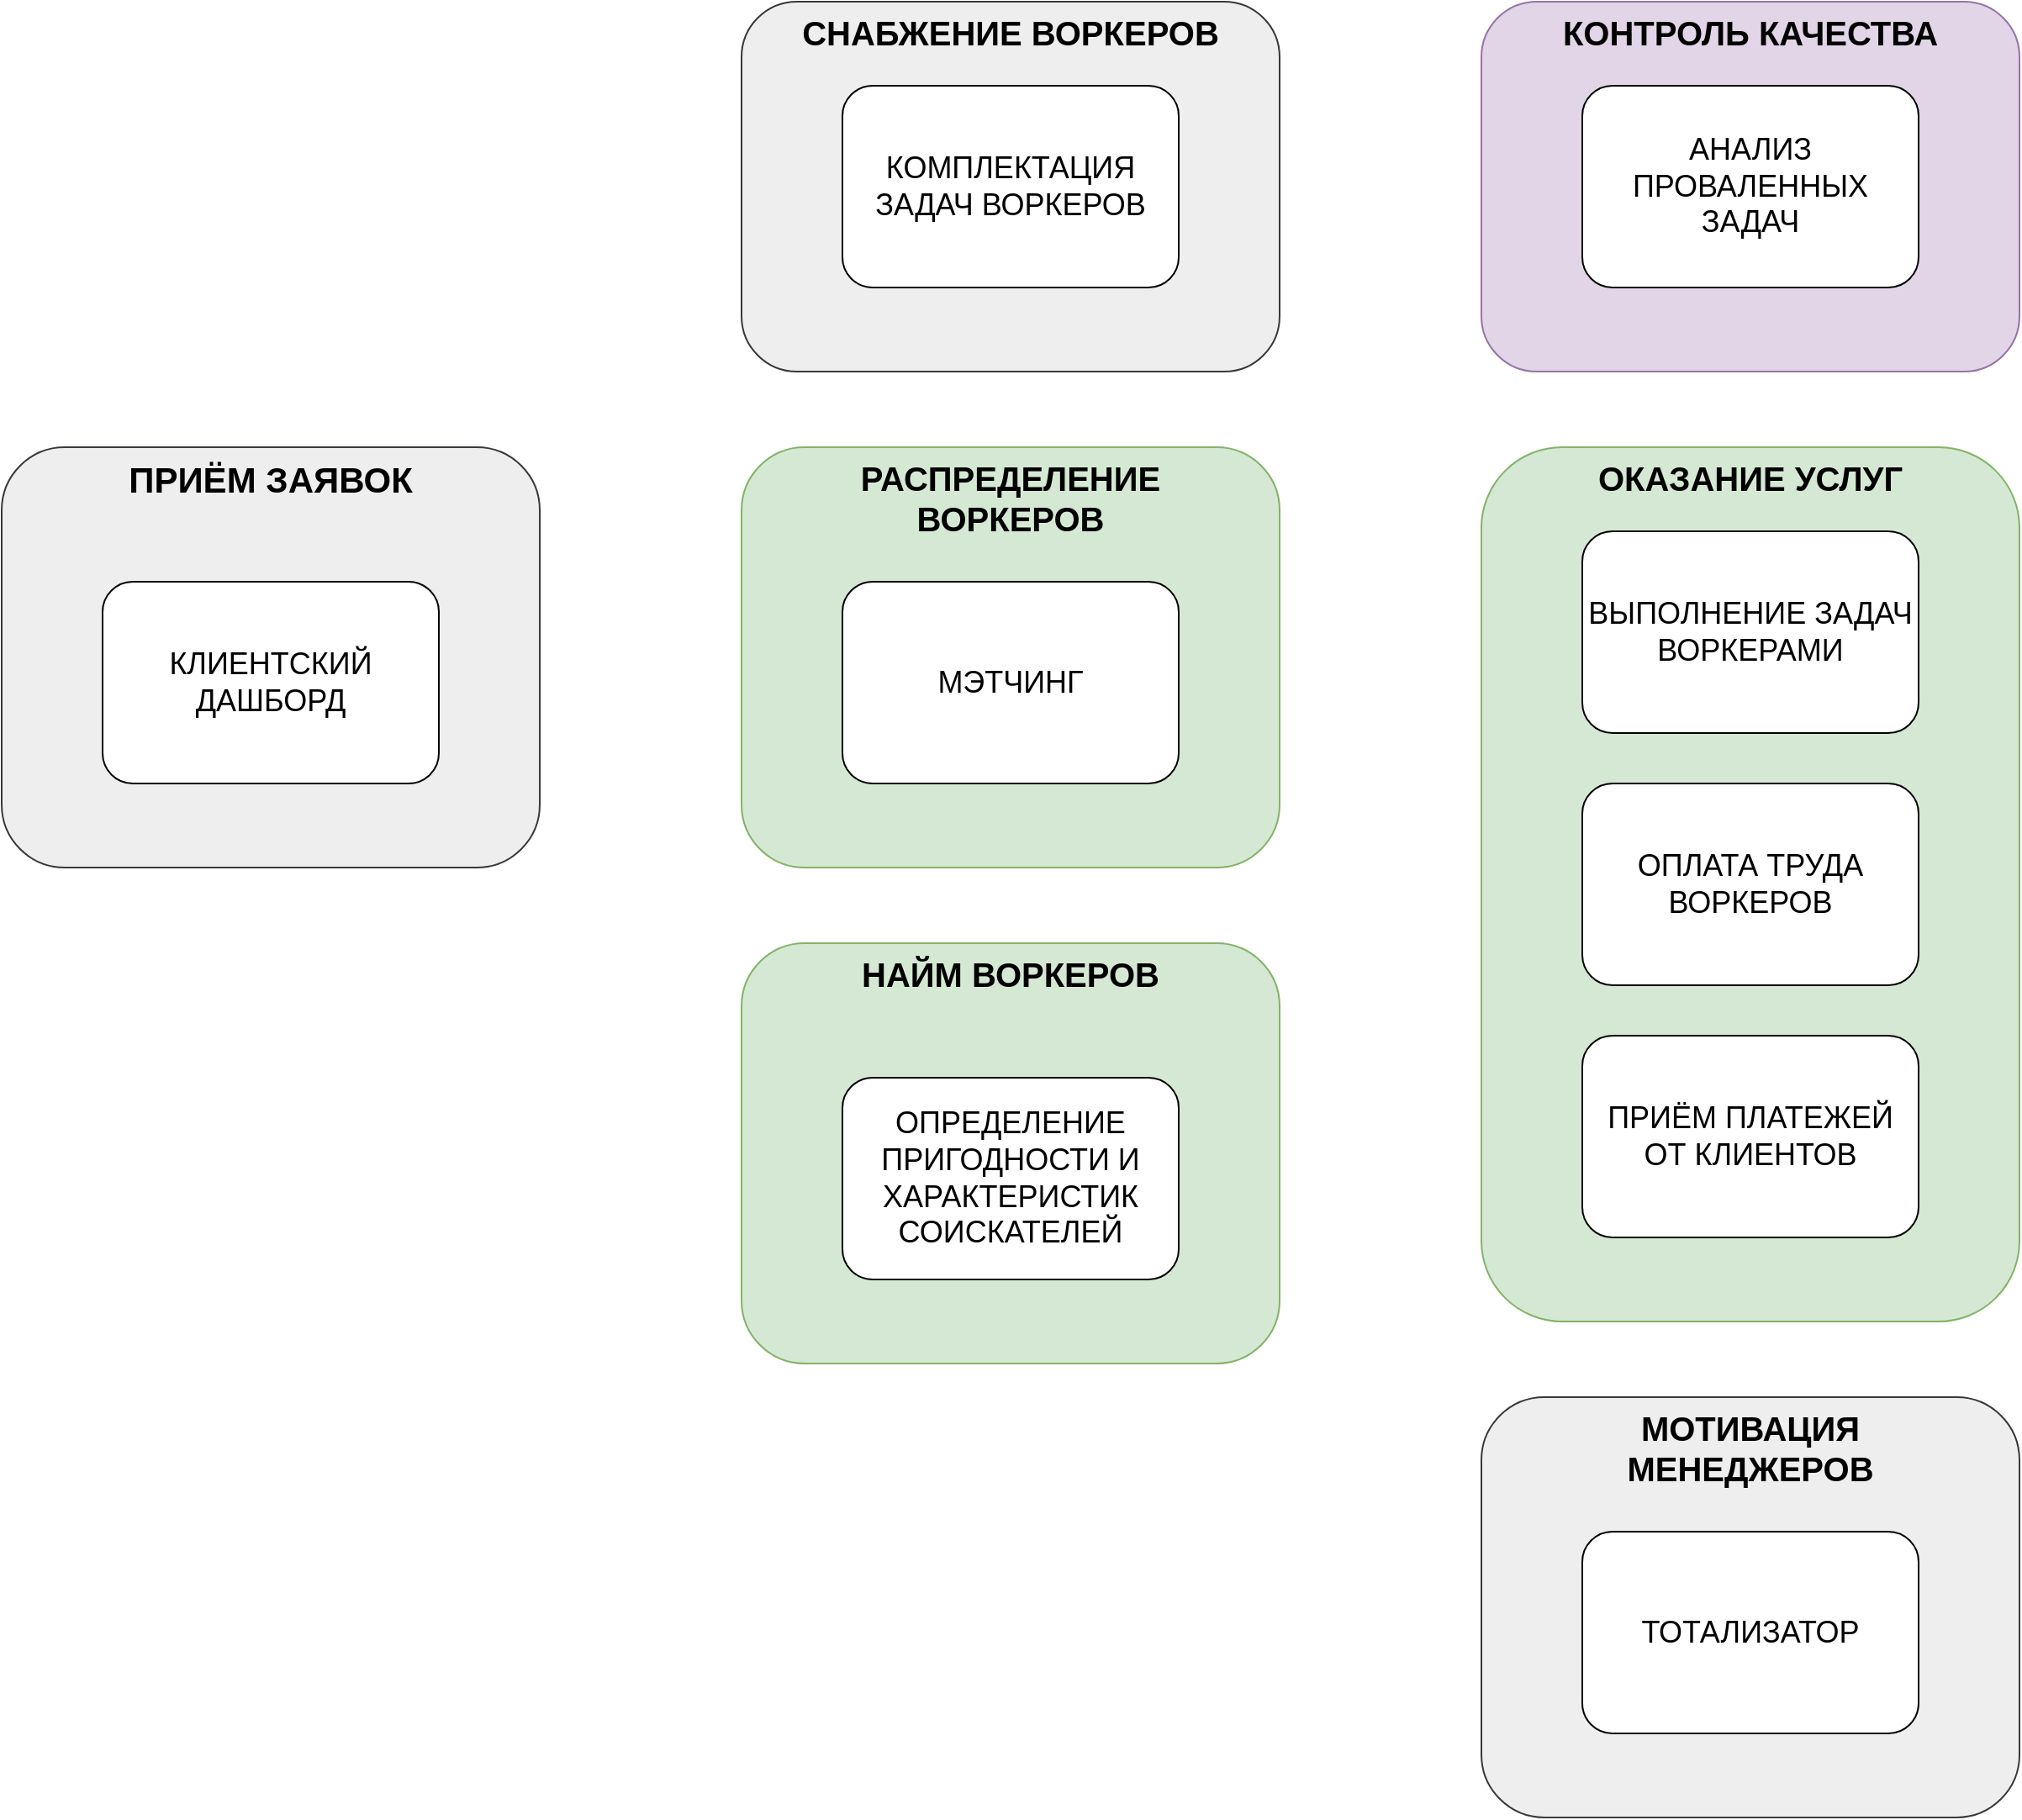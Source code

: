 <mxfile version="24.6.1" type="device">
  <diagram name="Page-1" id="UNjnUuAYD3OGf-XShn9t">
    <mxGraphModel dx="2868" dy="1674" grid="1" gridSize="10" guides="1" tooltips="1" connect="1" arrows="1" fold="1" page="1" pageScale="1" pageWidth="1300" pageHeight="1150" math="0" shadow="0">
      <root>
        <mxCell id="0" />
        <mxCell id="1" parent="0" />
        <mxCell id="gK7Y1I6zPceGVn6tA7fC-3" value="ПРИЁМ ЗАЯВОК" style="rounded=1;whiteSpace=wrap;html=1;fillColor=#eeeeee;strokeColor=#36393d;verticalAlign=top;fontSize=21;fontStyle=1" vertex="1" parent="1">
          <mxGeometry x="50" y="295" width="320" height="250" as="geometry" />
        </mxCell>
        <mxCell id="gK7Y1I6zPceGVn6tA7fC-2" value="&lt;font style=&quot;font-size: 18px;&quot;&gt;КЛИЕНТСКИЙ ДАШБОРД&lt;/font&gt;" style="rounded=1;whiteSpace=wrap;html=1;fontStyle=0;fontSize=18;" vertex="1" parent="1">
          <mxGeometry x="110" y="375" width="200" height="120" as="geometry" />
        </mxCell>
        <mxCell id="gK7Y1I6zPceGVn6tA7fC-4" value="РАСПРЕДЕЛЕНИЕ&lt;br&gt;ВОРКЕРОВ" style="rounded=1;whiteSpace=wrap;html=1;fillColor=#d5e8d4;strokeColor=#82b366;verticalAlign=top;fontSize=20;fontStyle=1" vertex="1" parent="1">
          <mxGeometry x="490" y="295" width="320" height="250" as="geometry" />
        </mxCell>
        <mxCell id="gK7Y1I6zPceGVn6tA7fC-5" value="МЭТЧИНГ" style="rounded=1;whiteSpace=wrap;html=1;fontStyle=0;fontSize=18;" vertex="1" parent="1">
          <mxGeometry x="550" y="375" width="200" height="120" as="geometry" />
        </mxCell>
        <mxCell id="gK7Y1I6zPceGVn6tA7fC-6" value="НАЙМ ВОРКЕРОВ" style="rounded=1;whiteSpace=wrap;html=1;fillColor=#d5e8d4;strokeColor=#82b366;verticalAlign=top;fontSize=20;fontStyle=1" vertex="1" parent="1">
          <mxGeometry x="490" y="590" width="320" height="250" as="geometry" />
        </mxCell>
        <mxCell id="gK7Y1I6zPceGVn6tA7fC-7" value="ОПРЕДЕЛЕНИЕ ПРИГОДНОСТИ И ХАРАКТЕРИСТИК СОИСКАТЕЛЕЙ" style="rounded=1;whiteSpace=wrap;html=1;fontStyle=0;fontSize=18;" vertex="1" parent="1">
          <mxGeometry x="550" y="670" width="200" height="120" as="geometry" />
        </mxCell>
        <mxCell id="gK7Y1I6zPceGVn6tA7fC-9" value="ОКАЗАНИЕ УСЛУГ" style="rounded=1;whiteSpace=wrap;html=1;fillColor=#d5e8d4;strokeColor=#82b366;verticalAlign=top;fontSize=20;fontStyle=1" vertex="1" parent="1">
          <mxGeometry x="930" y="295" width="320" height="520" as="geometry" />
        </mxCell>
        <mxCell id="gK7Y1I6zPceGVn6tA7fC-10" value="ОПЛАТА ТРУДА ВОРКЕРОВ" style="rounded=1;whiteSpace=wrap;html=1;fontStyle=0;fontSize=18;" vertex="1" parent="1">
          <mxGeometry x="990" y="495" width="200" height="120" as="geometry" />
        </mxCell>
        <mxCell id="gK7Y1I6zPceGVn6tA7fC-11" value="ВЫПОЛНЕНИЕ ЗАДАЧ ВОРКЕРАМИ" style="rounded=1;whiteSpace=wrap;html=1;fontStyle=0;fontSize=18;" vertex="1" parent="1">
          <mxGeometry x="990" y="345" width="200" height="120" as="geometry" />
        </mxCell>
        <mxCell id="gK7Y1I6zPceGVn6tA7fC-12" value="ПРИЁМ ПЛАТЕЖЕЙ ОТ КЛИЕНТОВ" style="rounded=1;whiteSpace=wrap;html=1;fontStyle=0;fontSize=18;" vertex="1" parent="1">
          <mxGeometry x="990" y="645" width="200" height="120" as="geometry" />
        </mxCell>
        <mxCell id="gK7Y1I6zPceGVn6tA7fC-13" value="СНАБЖЕНИЕ ВОРКЕРОВ" style="rounded=1;whiteSpace=wrap;html=1;fillColor=#eeeeee;strokeColor=#36393d;verticalAlign=top;fontSize=20;fontStyle=1;" vertex="1" parent="1">
          <mxGeometry x="490" y="30" width="320" height="220" as="geometry" />
        </mxCell>
        <mxCell id="gK7Y1I6zPceGVn6tA7fC-15" value="КОМПЛЕКТАЦИЯ ЗАДАЧ ВОРКЕРОВ" style="rounded=1;whiteSpace=wrap;html=1;fontStyle=0;fontSize=18;" vertex="1" parent="1">
          <mxGeometry x="550" y="80" width="200" height="120" as="geometry" />
        </mxCell>
        <mxCell id="gK7Y1I6zPceGVn6tA7fC-16" value="МОТИВАЦИЯ&lt;div&gt;МЕНЕДЖЕРОВ&lt;/div&gt;" style="rounded=1;whiteSpace=wrap;html=1;fillColor=#eeeeee;strokeColor=#36393d;verticalAlign=top;fontSize=20;fontStyle=1" vertex="1" parent="1">
          <mxGeometry x="930" y="860" width="320" height="250" as="geometry" />
        </mxCell>
        <mxCell id="gK7Y1I6zPceGVn6tA7fC-17" value="ТОТАЛИЗАТОР" style="rounded=1;whiteSpace=wrap;html=1;fontStyle=0;fontSize=18;" vertex="1" parent="1">
          <mxGeometry x="990" y="940" width="200" height="120" as="geometry" />
        </mxCell>
        <mxCell id="gK7Y1I6zPceGVn6tA7fC-21" value="КОНТРОЛЬ КАЧЕСТВА" style="rounded=1;whiteSpace=wrap;html=1;fillColor=#e1d5e7;strokeColor=#9673a6;verticalAlign=top;fontSize=20;fontStyle=1;" vertex="1" parent="1">
          <mxGeometry x="930" y="30" width="320" height="220" as="geometry" />
        </mxCell>
        <mxCell id="gK7Y1I6zPceGVn6tA7fC-23" value="АНАЛИЗ ПРОВАЛЕННЫХ ЗАДАЧ" style="rounded=1;whiteSpace=wrap;html=1;fontStyle=0;fontSize=18;" vertex="1" parent="1">
          <mxGeometry x="990" y="80" width="200" height="120" as="geometry" />
        </mxCell>
      </root>
    </mxGraphModel>
  </diagram>
</mxfile>

